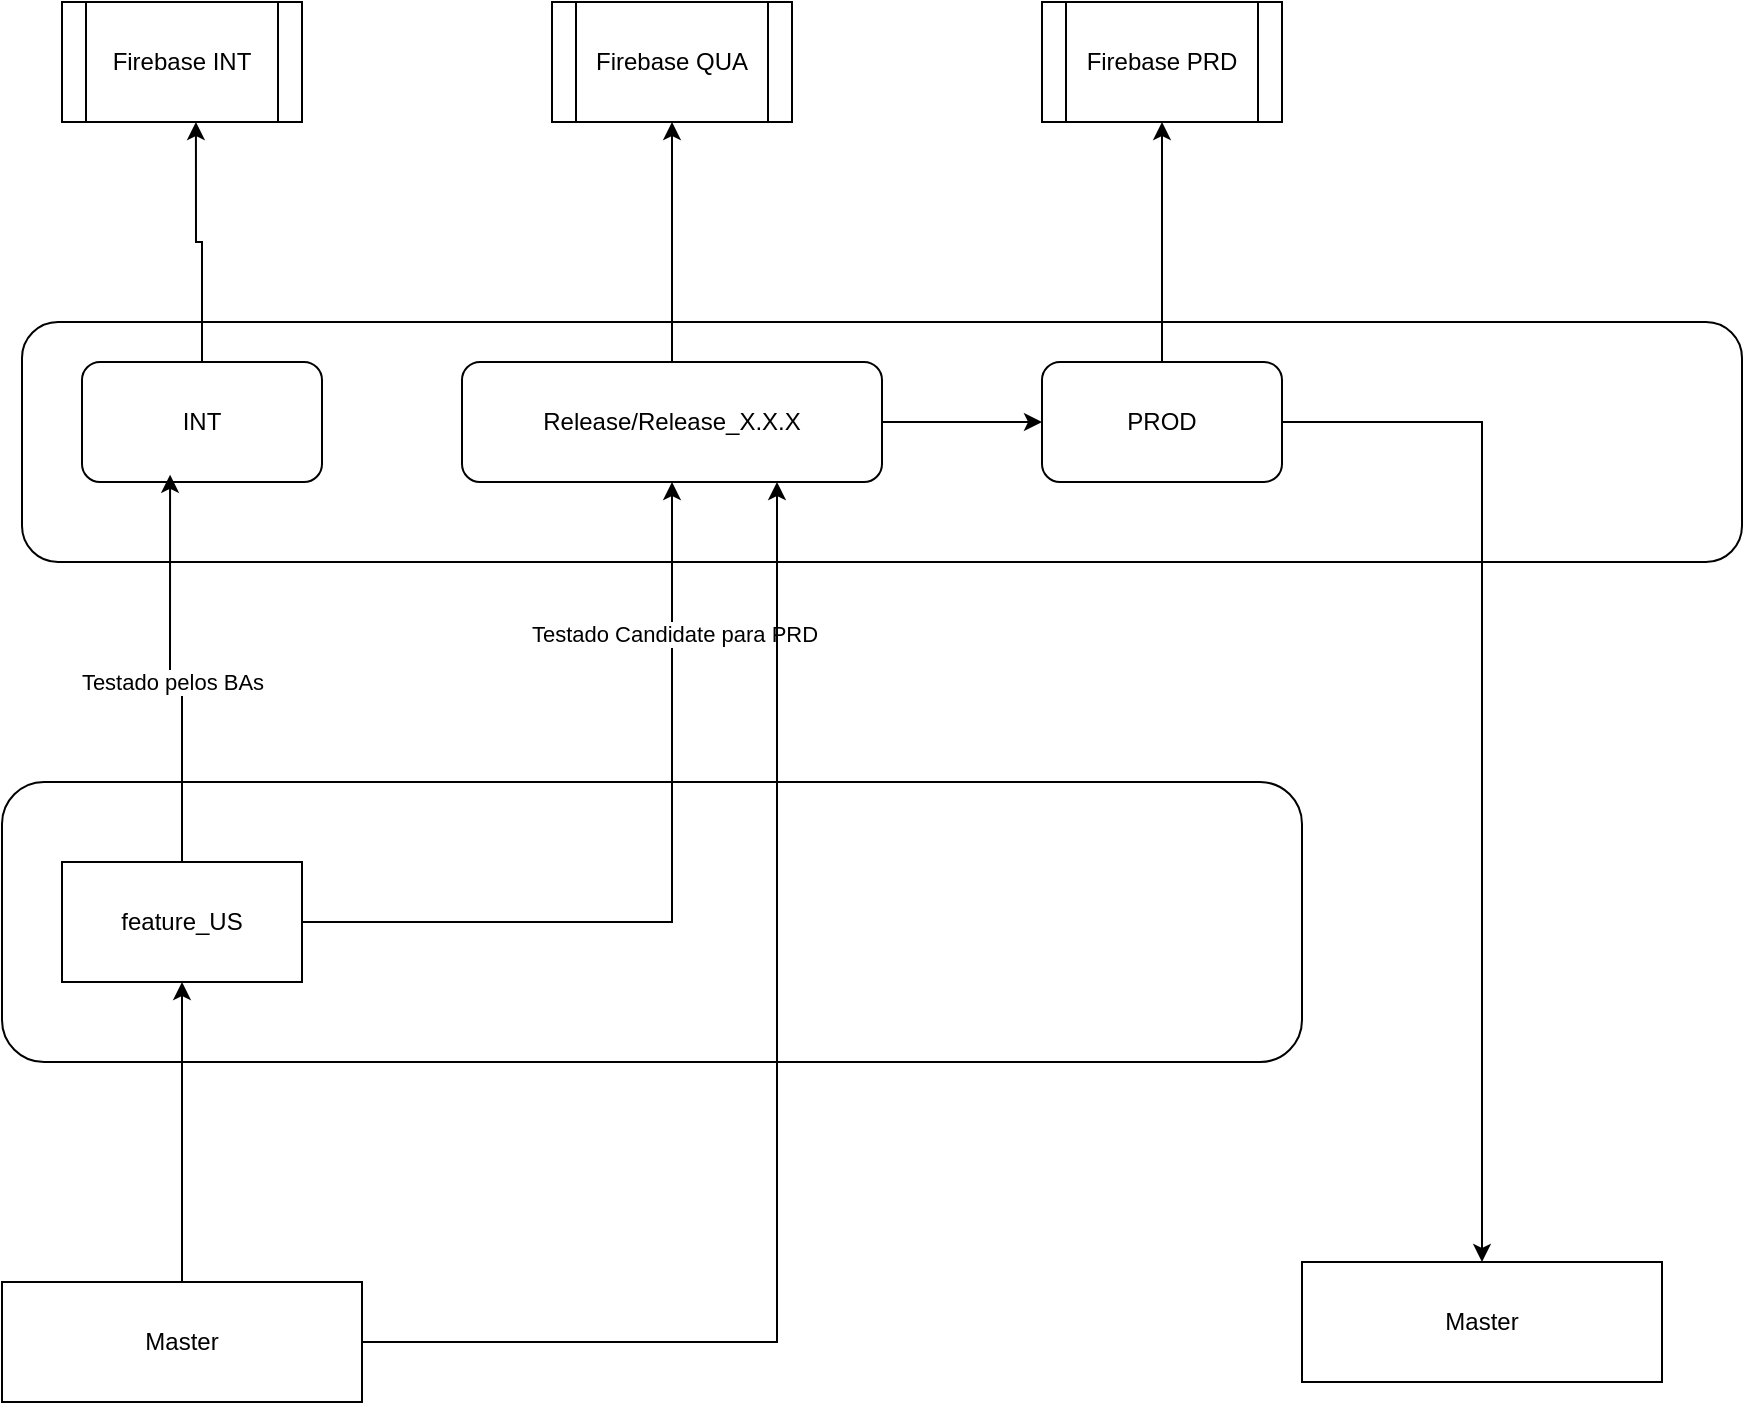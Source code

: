 <mxfile version="28.2.1">
  <diagram name="Página-1" id="aZhOI2Rf11P-X5zS5xGF">
    <mxGraphModel dx="1418" dy="866" grid="1" gridSize="10" guides="1" tooltips="1" connect="1" arrows="1" fold="1" page="1" pageScale="1" pageWidth="827" pageHeight="1169" math="0" shadow="0">
      <root>
        <mxCell id="0" />
        <mxCell id="1" parent="0" />
        <mxCell id="M8hkXP_kOSwks7LkfX3K-2" value="" style="rounded=1;whiteSpace=wrap;html=1;" vertex="1" parent="1">
          <mxGeometry x="70" y="180" width="860" height="120" as="geometry" />
        </mxCell>
        <mxCell id="M8hkXP_kOSwks7LkfX3K-6" value="INT" style="rounded=1;whiteSpace=wrap;html=1;" vertex="1" parent="1">
          <mxGeometry x="100" y="200" width="120" height="60" as="geometry" />
        </mxCell>
        <mxCell id="M8hkXP_kOSwks7LkfX3K-7" value="" style="rounded=1;whiteSpace=wrap;html=1;" vertex="1" parent="1">
          <mxGeometry x="60" y="410" width="650" height="140" as="geometry" />
        </mxCell>
        <mxCell id="M8hkXP_kOSwks7LkfX3K-17" style="edgeStyle=orthogonalEdgeStyle;rounded=0;orthogonalLoop=1;jettySize=auto;html=1;" edge="1" parent="1" source="M8hkXP_kOSwks7LkfX3K-8" target="M8hkXP_kOSwks7LkfX3K-9">
          <mxGeometry relative="1" as="geometry" />
        </mxCell>
        <mxCell id="M8hkXP_kOSwks7LkfX3K-28" value="Testado Candidate para PRD" style="edgeLabel;html=1;align=center;verticalAlign=middle;resizable=0;points=[];" vertex="1" connectable="0" parent="M8hkXP_kOSwks7LkfX3K-17">
          <mxGeometry x="0.625" y="-1" relative="1" as="geometry">
            <mxPoint as="offset" />
          </mxGeometry>
        </mxCell>
        <mxCell id="M8hkXP_kOSwks7LkfX3K-8" value="feature_US" style="rounded=0;whiteSpace=wrap;html=1;" vertex="1" parent="1">
          <mxGeometry x="90" y="450" width="120" height="60" as="geometry" />
        </mxCell>
        <mxCell id="M8hkXP_kOSwks7LkfX3K-22" style="edgeStyle=orthogonalEdgeStyle;rounded=0;orthogonalLoop=1;jettySize=auto;html=1;" edge="1" parent="1" source="M8hkXP_kOSwks7LkfX3K-9" target="M8hkXP_kOSwks7LkfX3K-12">
          <mxGeometry relative="1" as="geometry" />
        </mxCell>
        <mxCell id="M8hkXP_kOSwks7LkfX3K-25" style="edgeStyle=orthogonalEdgeStyle;rounded=0;orthogonalLoop=1;jettySize=auto;html=1;" edge="1" parent="1" source="M8hkXP_kOSwks7LkfX3K-9" target="M8hkXP_kOSwks7LkfX3K-21">
          <mxGeometry relative="1" as="geometry" />
        </mxCell>
        <mxCell id="M8hkXP_kOSwks7LkfX3K-9" value="Release/Release_X.X.X" style="rounded=1;whiteSpace=wrap;html=1;" vertex="1" parent="1">
          <mxGeometry x="290" y="200" width="210" height="60" as="geometry" />
        </mxCell>
        <mxCell id="M8hkXP_kOSwks7LkfX3K-10" style="edgeStyle=orthogonalEdgeStyle;rounded=0;orthogonalLoop=1;jettySize=auto;html=1;entryX=0.367;entryY=0.94;entryDx=0;entryDy=0;entryPerimeter=0;" edge="1" parent="1" source="M8hkXP_kOSwks7LkfX3K-8" target="M8hkXP_kOSwks7LkfX3K-6">
          <mxGeometry relative="1" as="geometry" />
        </mxCell>
        <mxCell id="M8hkXP_kOSwks7LkfX3K-32" value="Testado pelos BAs" style="edgeLabel;html=1;align=center;verticalAlign=middle;resizable=0;points=[];" vertex="1" connectable="0" parent="M8hkXP_kOSwks7LkfX3K-10">
          <mxGeometry x="0.002" y="5" relative="1" as="geometry">
            <mxPoint as="offset" />
          </mxGeometry>
        </mxCell>
        <mxCell id="M8hkXP_kOSwks7LkfX3K-27" style="edgeStyle=orthogonalEdgeStyle;rounded=0;orthogonalLoop=1;jettySize=auto;html=1;entryX=0.5;entryY=1;entryDx=0;entryDy=0;" edge="1" parent="1" source="M8hkXP_kOSwks7LkfX3K-12" target="M8hkXP_kOSwks7LkfX3K-26">
          <mxGeometry relative="1" as="geometry" />
        </mxCell>
        <mxCell id="M8hkXP_kOSwks7LkfX3K-12" value="PROD" style="rounded=1;whiteSpace=wrap;html=1;" vertex="1" parent="1">
          <mxGeometry x="580" y="200" width="120" height="60" as="geometry" />
        </mxCell>
        <mxCell id="M8hkXP_kOSwks7LkfX3K-16" style="edgeStyle=orthogonalEdgeStyle;rounded=0;orthogonalLoop=1;jettySize=auto;html=1;" edge="1" parent="1" source="M8hkXP_kOSwks7LkfX3K-15" target="M8hkXP_kOSwks7LkfX3K-8">
          <mxGeometry relative="1" as="geometry" />
        </mxCell>
        <mxCell id="M8hkXP_kOSwks7LkfX3K-33" style="edgeStyle=orthogonalEdgeStyle;rounded=0;orthogonalLoop=1;jettySize=auto;html=1;entryX=0.75;entryY=1;entryDx=0;entryDy=0;" edge="1" parent="1" source="M8hkXP_kOSwks7LkfX3K-15" target="M8hkXP_kOSwks7LkfX3K-9">
          <mxGeometry relative="1" as="geometry" />
        </mxCell>
        <mxCell id="M8hkXP_kOSwks7LkfX3K-15" value="Master" style="rounded=0;whiteSpace=wrap;html=1;" vertex="1" parent="1">
          <mxGeometry x="60" y="660" width="180" height="60" as="geometry" />
        </mxCell>
        <mxCell id="M8hkXP_kOSwks7LkfX3K-18" value="Firebase INT" style="shape=process;whiteSpace=wrap;html=1;backgroundOutline=1;" vertex="1" parent="1">
          <mxGeometry x="90" y="20" width="120" height="60" as="geometry" />
        </mxCell>
        <mxCell id="M8hkXP_kOSwks7LkfX3K-19" value="Master" style="rounded=0;whiteSpace=wrap;html=1;" vertex="1" parent="1">
          <mxGeometry x="710" y="650" width="180" height="60" as="geometry" />
        </mxCell>
        <mxCell id="M8hkXP_kOSwks7LkfX3K-21" value="Firebase QUA" style="shape=process;whiteSpace=wrap;html=1;backgroundOutline=1;" vertex="1" parent="1">
          <mxGeometry x="335" y="20" width="120" height="60" as="geometry" />
        </mxCell>
        <mxCell id="M8hkXP_kOSwks7LkfX3K-24" style="edgeStyle=orthogonalEdgeStyle;rounded=0;orthogonalLoop=1;jettySize=auto;html=1;entryX=0.558;entryY=1;entryDx=0;entryDy=0;entryPerimeter=0;" edge="1" parent="1" source="M8hkXP_kOSwks7LkfX3K-6" target="M8hkXP_kOSwks7LkfX3K-18">
          <mxGeometry relative="1" as="geometry" />
        </mxCell>
        <mxCell id="M8hkXP_kOSwks7LkfX3K-26" value="Firebase PRD" style="shape=process;whiteSpace=wrap;html=1;backgroundOutline=1;" vertex="1" parent="1">
          <mxGeometry x="580" y="20" width="120" height="60" as="geometry" />
        </mxCell>
        <mxCell id="M8hkXP_kOSwks7LkfX3K-30" style="edgeStyle=orthogonalEdgeStyle;rounded=0;orthogonalLoop=1;jettySize=auto;html=1;entryX=0.5;entryY=0;entryDx=0;entryDy=0;" edge="1" parent="1" source="M8hkXP_kOSwks7LkfX3K-12" target="M8hkXP_kOSwks7LkfX3K-19">
          <mxGeometry relative="1" as="geometry">
            <mxPoint x="800" y="260" as="sourcePoint" />
          </mxGeometry>
        </mxCell>
      </root>
    </mxGraphModel>
  </diagram>
</mxfile>
